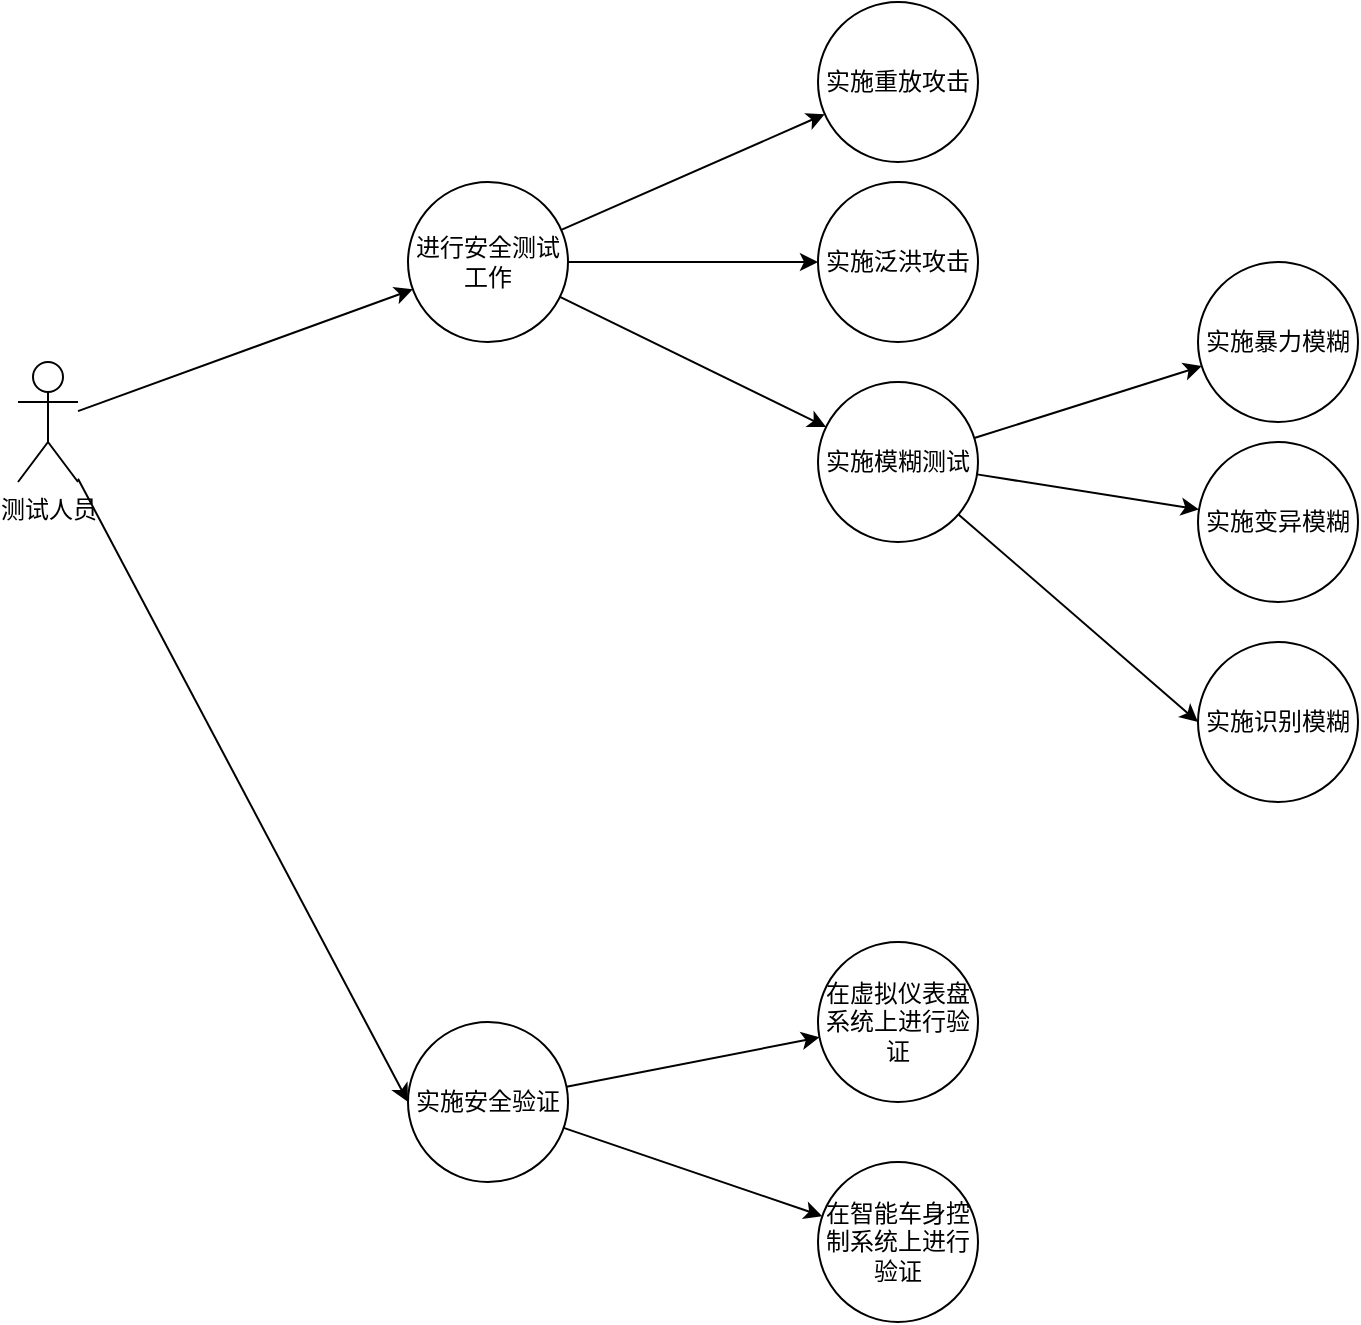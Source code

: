 <mxfile version="22.1.15" type="github">
  <diagram name="第 1 页" id="i3KaRBKapHCzIAOb3I9q">
    <mxGraphModel dx="1891" dy="846" grid="1" gridSize="10" guides="1" tooltips="1" connect="1" arrows="1" fold="1" page="1" pageScale="1" pageWidth="827" pageHeight="1169" math="0" shadow="0">
      <root>
        <mxCell id="0" />
        <mxCell id="1" parent="0" />
        <mxCell id="nP3D-EETBzw4hZik17a9-3" value="" style="rounded=0;orthogonalLoop=1;jettySize=auto;html=1;" edge="1" parent="1" source="nP3D-EETBzw4hZik17a9-1" target="nP3D-EETBzw4hZik17a9-2">
          <mxGeometry relative="1" as="geometry" />
        </mxCell>
        <mxCell id="nP3D-EETBzw4hZik17a9-14" value="" style="rounded=0;orthogonalLoop=1;jettySize=auto;html=1;entryX=0;entryY=0.5;entryDx=0;entryDy=0;" edge="1" parent="1" source="nP3D-EETBzw4hZik17a9-1" target="nP3D-EETBzw4hZik17a9-12">
          <mxGeometry relative="1" as="geometry">
            <mxPoint x="-75" y="490" as="targetPoint" />
          </mxGeometry>
        </mxCell>
        <mxCell id="nP3D-EETBzw4hZik17a9-1" value="测试人员" style="shape=umlActor;verticalLabelPosition=bottom;verticalAlign=top;html=1;" vertex="1" parent="1">
          <mxGeometry x="-160" y="460" width="30" height="60" as="geometry" />
        </mxCell>
        <mxCell id="nP3D-EETBzw4hZik17a9-5" value="" style="rounded=0;orthogonalLoop=1;jettySize=auto;html=1;" edge="1" parent="1" source="nP3D-EETBzw4hZik17a9-2" target="nP3D-EETBzw4hZik17a9-4">
          <mxGeometry relative="1" as="geometry" />
        </mxCell>
        <mxCell id="nP3D-EETBzw4hZik17a9-9" value="" style="edgeStyle=orthogonalEdgeStyle;rounded=0;orthogonalLoop=1;jettySize=auto;html=1;" edge="1" parent="1" source="nP3D-EETBzw4hZik17a9-2" target="nP3D-EETBzw4hZik17a9-8">
          <mxGeometry relative="1" as="geometry" />
        </mxCell>
        <mxCell id="nP3D-EETBzw4hZik17a9-11" value="" style="rounded=0;orthogonalLoop=1;jettySize=auto;html=1;" edge="1" parent="1" source="nP3D-EETBzw4hZik17a9-2" target="nP3D-EETBzw4hZik17a9-10">
          <mxGeometry relative="1" as="geometry" />
        </mxCell>
        <mxCell id="nP3D-EETBzw4hZik17a9-2" value="&lt;div style=&quot;&quot;&gt;进行安全测试工作&lt;/div&gt;" style="ellipse;whiteSpace=wrap;html=1;verticalAlign=middle;align=center;" vertex="1" parent="1">
          <mxGeometry x="35" y="370" width="80" height="80" as="geometry" />
        </mxCell>
        <mxCell id="nP3D-EETBzw4hZik17a9-4" value="实施重放攻击" style="ellipse;whiteSpace=wrap;html=1;align=center;" vertex="1" parent="1">
          <mxGeometry x="240" y="280" width="80" height="80" as="geometry" />
        </mxCell>
        <mxCell id="nP3D-EETBzw4hZik17a9-8" value="实施泛洪攻击" style="ellipse;whiteSpace=wrap;html=1;" vertex="1" parent="1">
          <mxGeometry x="240" y="370" width="80" height="80" as="geometry" />
        </mxCell>
        <mxCell id="nP3D-EETBzw4hZik17a9-22" value="" style="rounded=0;orthogonalLoop=1;jettySize=auto;html=1;" edge="1" parent="1" source="nP3D-EETBzw4hZik17a9-10" target="nP3D-EETBzw4hZik17a9-21">
          <mxGeometry relative="1" as="geometry" />
        </mxCell>
        <mxCell id="nP3D-EETBzw4hZik17a9-28" style="rounded=0;orthogonalLoop=1;jettySize=auto;html=1;" edge="1" parent="1" source="nP3D-EETBzw4hZik17a9-10" target="nP3D-EETBzw4hZik17a9-27">
          <mxGeometry relative="1" as="geometry" />
        </mxCell>
        <mxCell id="nP3D-EETBzw4hZik17a9-32" value="" style="rounded=0;orthogonalLoop=1;jettySize=auto;html=1;entryX=0;entryY=0.5;entryDx=0;entryDy=0;" edge="1" parent="1" source="nP3D-EETBzw4hZik17a9-10" target="nP3D-EETBzw4hZik17a9-29">
          <mxGeometry relative="1" as="geometry">
            <mxPoint x="280" y="630" as="targetPoint" />
          </mxGeometry>
        </mxCell>
        <mxCell id="nP3D-EETBzw4hZik17a9-10" value="实施模糊测试" style="ellipse;whiteSpace=wrap;html=1;" vertex="1" parent="1">
          <mxGeometry x="240" y="470" width="80" height="80" as="geometry" />
        </mxCell>
        <mxCell id="nP3D-EETBzw4hZik17a9-17" value="" style="rounded=0;orthogonalLoop=1;jettySize=auto;html=1;" edge="1" parent="1" source="nP3D-EETBzw4hZik17a9-12" target="nP3D-EETBzw4hZik17a9-16">
          <mxGeometry relative="1" as="geometry" />
        </mxCell>
        <mxCell id="nP3D-EETBzw4hZik17a9-20" value="" style="rounded=0;orthogonalLoop=1;jettySize=auto;html=1;" edge="1" parent="1" source="nP3D-EETBzw4hZik17a9-12" target="nP3D-EETBzw4hZik17a9-19">
          <mxGeometry relative="1" as="geometry" />
        </mxCell>
        <mxCell id="nP3D-EETBzw4hZik17a9-12" value="&lt;div style=&quot;&quot;&gt;实施安全验证&lt;/div&gt;" style="ellipse;whiteSpace=wrap;html=1;verticalAlign=middle;align=center;" vertex="1" parent="1">
          <mxGeometry x="35" y="790" width="80" height="80" as="geometry" />
        </mxCell>
        <mxCell id="nP3D-EETBzw4hZik17a9-16" value="在虚拟仪表盘系统上进行验证" style="ellipse;whiteSpace=wrap;html=1;direction=south;" vertex="1" parent="1">
          <mxGeometry x="240" y="750" width="80" height="80" as="geometry" />
        </mxCell>
        <mxCell id="nP3D-EETBzw4hZik17a9-19" value="&lt;div style=&quot;&quot;&gt;&lt;span style=&quot;background-color: initial;&quot;&gt;在智能车身控制系统上进行验证&lt;/span&gt;&lt;/div&gt;" style="ellipse;whiteSpace=wrap;html=1;verticalAlign=middle;align=center;" vertex="1" parent="1">
          <mxGeometry x="240" y="860" width="80" height="80" as="geometry" />
        </mxCell>
        <mxCell id="nP3D-EETBzw4hZik17a9-21" value="实施暴力模糊" style="ellipse;whiteSpace=wrap;html=1;" vertex="1" parent="1">
          <mxGeometry x="430" y="410" width="80" height="80" as="geometry" />
        </mxCell>
        <mxCell id="nP3D-EETBzw4hZik17a9-27" value="实施变异模糊" style="ellipse;whiteSpace=wrap;html=1;" vertex="1" parent="1">
          <mxGeometry x="430" y="500" width="80" height="80" as="geometry" />
        </mxCell>
        <mxCell id="nP3D-EETBzw4hZik17a9-29" value="实施识别模糊" style="ellipse;whiteSpace=wrap;html=1;" vertex="1" parent="1">
          <mxGeometry x="430" y="600" width="80" height="80" as="geometry" />
        </mxCell>
      </root>
    </mxGraphModel>
  </diagram>
</mxfile>
